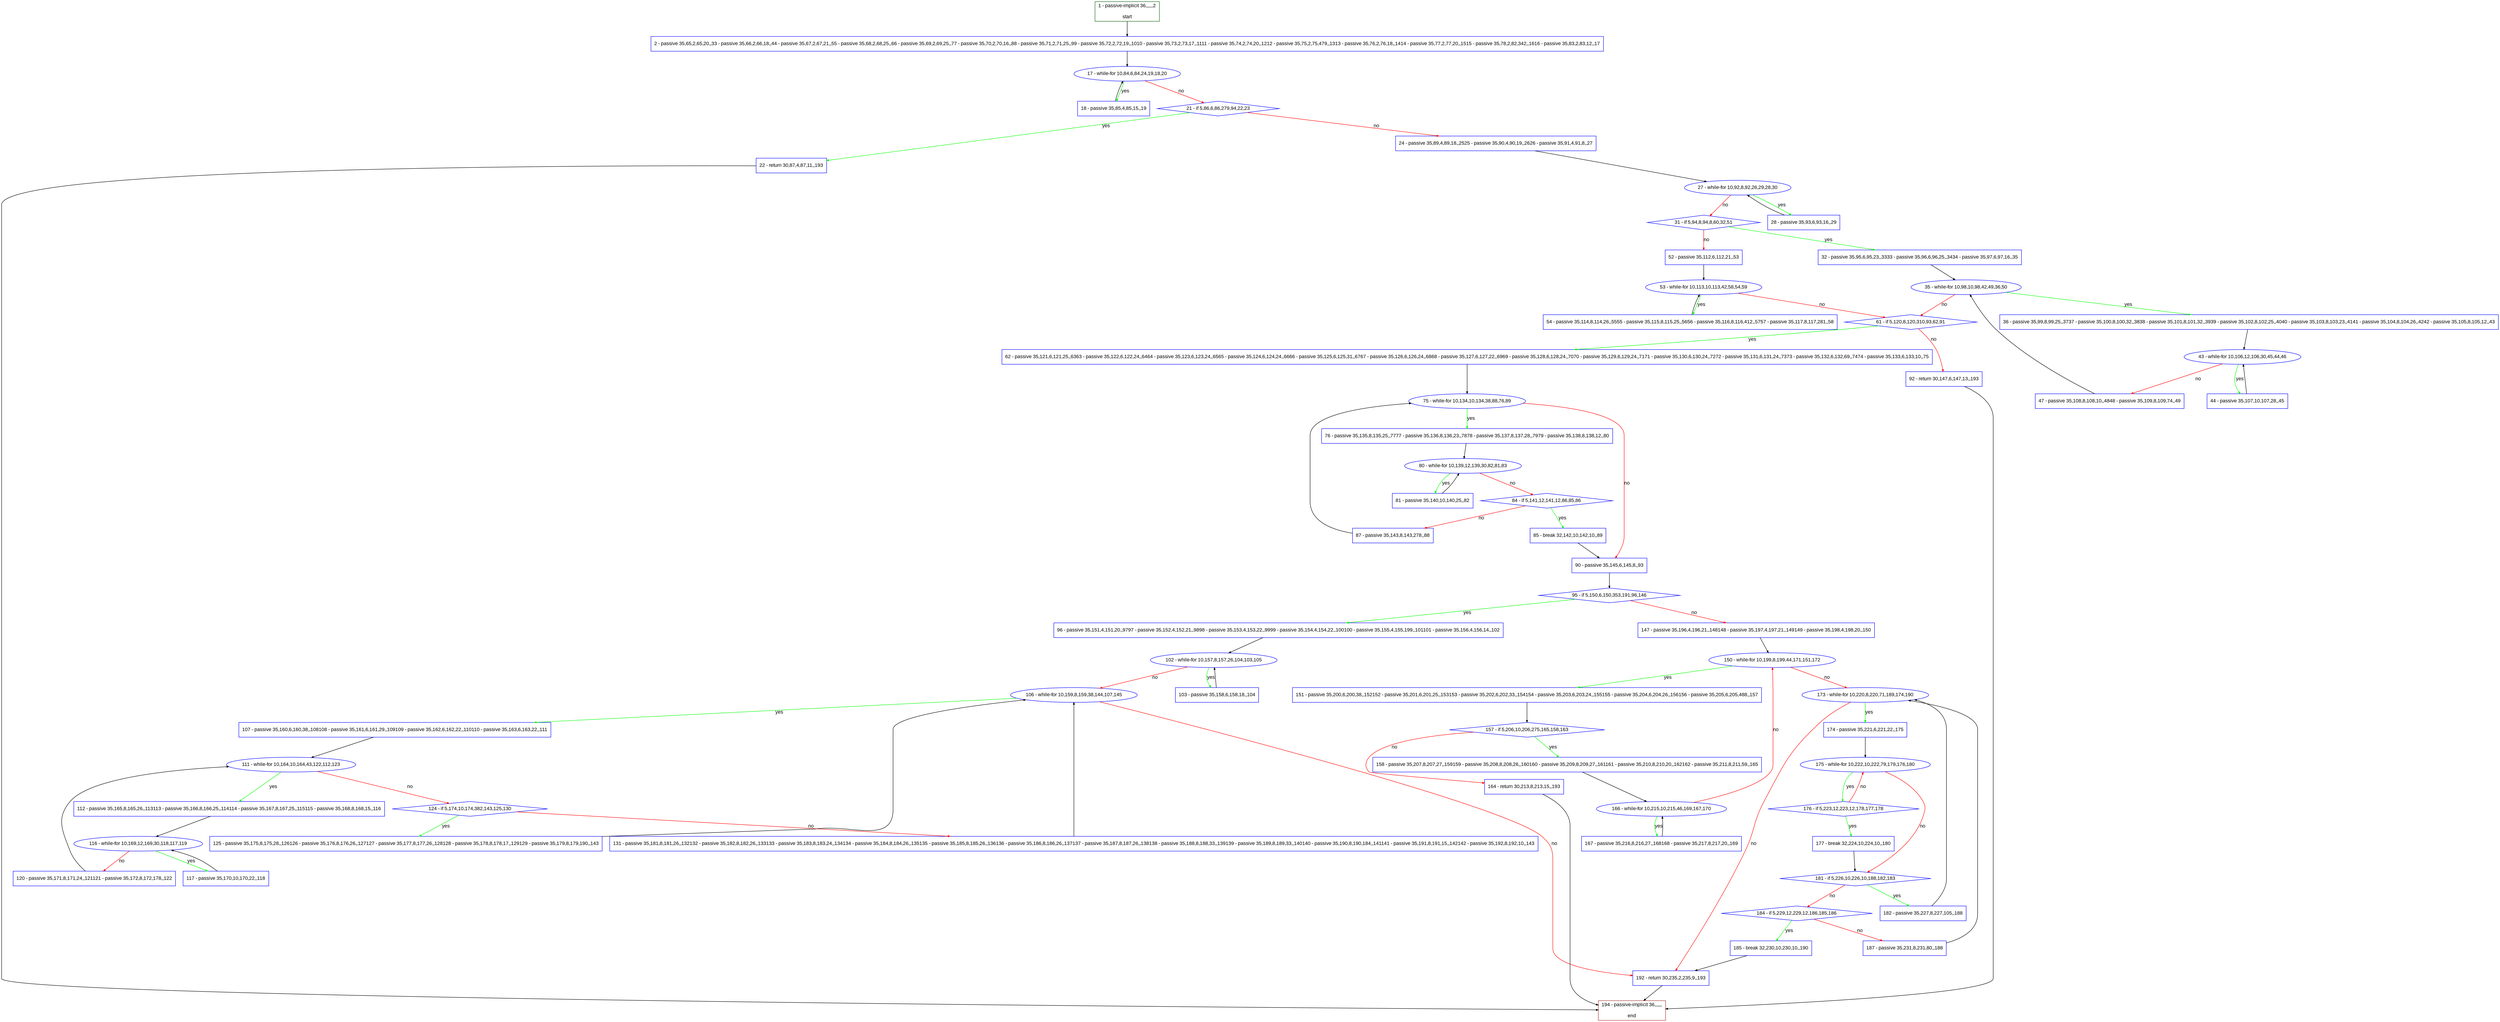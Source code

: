 digraph "" {
  graph [pack="true", label="", fontsize="12", packmode="clust", fontname="Arial", fillcolor="#FFFFCC", bgcolor="white", style="rounded,filled", compound="true"];
  node [node_initialized="no", label="", color="grey", fontsize="12", fillcolor="white", fontname="Arial", style="filled", shape="rectangle", compound="true", fixedsize="false"];
  edge [fontcolor="black", arrowhead="normal", arrowtail="none", arrowsize="0.5", ltail="", label="", color="black", fontsize="12", lhead="", fontname="Arial", dir="forward", compound="true"];
  __N1 [label="2 - passive 35,65,2,65,20,,33 - passive 35,66,2,66,18,,44 - passive 35,67,2,67,21,,55 - passive 35,68,2,68,25,,66 - passive 35,69,2,69,25,,77 - passive 35,70,2,70,16,,88 - passive 35,71,2,71,25,,99 - passive 35,72,2,72,19,,1010 - passive 35,73,2,73,17,,1111 - passive 35,74,2,74,20,,1212 - passive 35,75,2,75,479,,1313 - passive 35,76,2,76,18,,1414 - passive 35,77,2,77,20,,1515 - passive 35,78,2,82,342,,1616 - passive 35,83,2,83,12,,17", color="#0000ff", fillcolor="#ffffff", style="filled", shape="box"];
  __N2 [label="1 - passive-implicit 36,,,,,,2\n\nstart", color="#006400", fillcolor="#ffffff", style="filled", shape="box"];
  __N3 [label="17 - while-for 10,84,6,84,24,19,18,20", color="#0000ff", fillcolor="#ffffff", style="filled", shape="oval"];
  __N4 [label="18 - passive 35,85,4,85,15,,19", color="#0000ff", fillcolor="#ffffff", style="filled", shape="box"];
  __N5 [label="21 - if 5,86,6,86,279,94,22,23", color="#0000ff", fillcolor="#ffffff", style="filled", shape="diamond"];
  __N6 [label="22 - return 30,87,4,87,11,,193", color="#0000ff", fillcolor="#ffffff", style="filled", shape="box"];
  __N7 [label="24 - passive 35,89,4,89,18,,2525 - passive 35,90,4,90,19,,2626 - passive 35,91,4,91,8,,27", color="#0000ff", fillcolor="#ffffff", style="filled", shape="box"];
  __N8 [label="194 - passive-implicit 36,,,,,,\n\nend", color="#a52a2a", fillcolor="#ffffff", style="filled", shape="box"];
  __N9 [label="27 - while-for 10,92,8,92,26,29,28,30", color="#0000ff", fillcolor="#ffffff", style="filled", shape="oval"];
  __N10 [label="28 - passive 35,93,6,93,16,,29", color="#0000ff", fillcolor="#ffffff", style="filled", shape="box"];
  __N11 [label="31 - if 5,94,8,94,8,60,32,51", color="#0000ff", fillcolor="#ffffff", style="filled", shape="diamond"];
  __N12 [label="32 - passive 35,95,6,95,23,,3333 - passive 35,96,6,96,25,,3434 - passive 35,97,6,97,16,,35", color="#0000ff", fillcolor="#ffffff", style="filled", shape="box"];
  __N13 [label="52 - passive 35,112,6,112,21,,53", color="#0000ff", fillcolor="#ffffff", style="filled", shape="box"];
  __N14 [label="35 - while-for 10,98,10,98,42,49,36,50", color="#0000ff", fillcolor="#ffffff", style="filled", shape="oval"];
  __N15 [label="36 - passive 35,99,8,99,25,,3737 - passive 35,100,8,100,32,,3838 - passive 35,101,8,101,32,,3939 - passive 35,102,8,102,25,,4040 - passive 35,103,8,103,23,,4141 - passive 35,104,8,104,26,,4242 - passive 35,105,8,105,12,,43", color="#0000ff", fillcolor="#ffffff", style="filled", shape="box"];
  __N16 [label="61 - if 5,120,8,120,310,93,62,91", color="#0000ff", fillcolor="#ffffff", style="filled", shape="diamond"];
  __N17 [label="43 - while-for 10,106,12,106,30,45,44,46", color="#0000ff", fillcolor="#ffffff", style="filled", shape="oval"];
  __N18 [label="44 - passive 35,107,10,107,28,,45", color="#0000ff", fillcolor="#ffffff", style="filled", shape="box"];
  __N19 [label="47 - passive 35,108,8,108,10,,4848 - passive 35,109,8,109,74,,49", color="#0000ff", fillcolor="#ffffff", style="filled", shape="box"];
  __N20 [label="53 - while-for 10,113,10,113,42,58,54,59", color="#0000ff", fillcolor="#ffffff", style="filled", shape="oval"];
  __N21 [label="54 - passive 35,114,8,114,26,,5555 - passive 35,115,8,115,25,,5656 - passive 35,116,8,116,412,,5757 - passive 35,117,8,117,281,,58", color="#0000ff", fillcolor="#ffffff", style="filled", shape="box"];
  __N22 [label="62 - passive 35,121,6,121,25,,6363 - passive 35,122,6,122,24,,6464 - passive 35,123,6,123,24,,6565 - passive 35,124,6,124,24,,6666 - passive 35,125,6,125,31,,6767 - passive 35,126,6,126,24,,6868 - passive 35,127,6,127,22,,6969 - passive 35,128,6,128,24,,7070 - passive 35,129,6,129,24,,7171 - passive 35,130,6,130,24,,7272 - passive 35,131,6,131,24,,7373 - passive 35,132,6,132,69,,7474 - passive 35,133,6,133,10,,75", color="#0000ff", fillcolor="#ffffff", style="filled", shape="box"];
  __N23 [label="92 - return 30,147,6,147,13,,193", color="#0000ff", fillcolor="#ffffff", style="filled", shape="box"];
  __N24 [label="75 - while-for 10,134,10,134,38,88,76,89", color="#0000ff", fillcolor="#ffffff", style="filled", shape="oval"];
  __N25 [label="76 - passive 35,135,8,135,25,,7777 - passive 35,136,8,136,23,,7878 - passive 35,137,8,137,28,,7979 - passive 35,138,8,138,12,,80", color="#0000ff", fillcolor="#ffffff", style="filled", shape="box"];
  __N26 [label="90 - passive 35,145,6,145,8,,93", color="#0000ff", fillcolor="#ffffff", style="filled", shape="box"];
  __N27 [label="80 - while-for 10,139,12,139,30,82,81,83", color="#0000ff", fillcolor="#ffffff", style="filled", shape="oval"];
  __N28 [label="81 - passive 35,140,10,140,25,,82", color="#0000ff", fillcolor="#ffffff", style="filled", shape="box"];
  __N29 [label="84 - if 5,141,12,141,12,86,85,86", color="#0000ff", fillcolor="#ffffff", style="filled", shape="diamond"];
  __N30 [label="85 - break 32,142,10,142,10,,89", color="#0000ff", fillcolor="#ffffff", style="filled", shape="box"];
  __N31 [label="87 - passive 35,143,8,143,278,,88", color="#0000ff", fillcolor="#ffffff", style="filled", shape="box"];
  __N32 [label="95 - if 5,150,6,150,353,191,96,146", color="#0000ff", fillcolor="#ffffff", style="filled", shape="diamond"];
  __N33 [label="96 - passive 35,151,4,151,20,,9797 - passive 35,152,4,152,21,,9898 - passive 35,153,4,153,22,,9999 - passive 35,154,4,154,22,,100100 - passive 35,155,4,155,199,,101101 - passive 35,156,4,156,14,,102", color="#0000ff", fillcolor="#ffffff", style="filled", shape="box"];
  __N34 [label="147 - passive 35,196,4,196,21,,148148 - passive 35,197,4,197,21,,149149 - passive 35,198,4,198,20,,150", color="#0000ff", fillcolor="#ffffff", style="filled", shape="box"];
  __N35 [label="102 - while-for 10,157,8,157,26,104,103,105", color="#0000ff", fillcolor="#ffffff", style="filled", shape="oval"];
  __N36 [label="103 - passive 35,158,6,158,18,,104", color="#0000ff", fillcolor="#ffffff", style="filled", shape="box"];
  __N37 [label="106 - while-for 10,159,8,159,38,144,107,145", color="#0000ff", fillcolor="#ffffff", style="filled", shape="oval"];
  __N38 [label="107 - passive 35,160,6,160,38,,108108 - passive 35,161,6,161,29,,109109 - passive 35,162,6,162,22,,110110 - passive 35,163,6,163,22,,111", color="#0000ff", fillcolor="#ffffff", style="filled", shape="box"];
  __N39 [label="192 - return 30,235,2,235,9,,193", color="#0000ff", fillcolor="#ffffff", style="filled", shape="box"];
  __N40 [label="111 - while-for 10,164,10,164,43,122,112,123", color="#0000ff", fillcolor="#ffffff", style="filled", shape="oval"];
  __N41 [label="112 - passive 35,165,8,165,26,,113113 - passive 35,166,8,166,25,,114114 - passive 35,167,8,167,25,,115115 - passive 35,168,8,168,15,,116", color="#0000ff", fillcolor="#ffffff", style="filled", shape="box"];
  __N42 [label="124 - if 5,174,10,174,382,143,125,130", color="#0000ff", fillcolor="#ffffff", style="filled", shape="diamond"];
  __N43 [label="116 - while-for 10,169,12,169,30,118,117,119", color="#0000ff", fillcolor="#ffffff", style="filled", shape="oval"];
  __N44 [label="117 - passive 35,170,10,170,22,,118", color="#0000ff", fillcolor="#ffffff", style="filled", shape="box"];
  __N45 [label="120 - passive 35,171,8,171,24,,121121 - passive 35,172,8,172,178,,122", color="#0000ff", fillcolor="#ffffff", style="filled", shape="box"];
  __N46 [label="125 - passive 35,175,8,175,28,,126126 - passive 35,176,8,176,26,,127127 - passive 35,177,8,177,26,,128128 - passive 35,178,8,178,17,,129129 - passive 35,179,8,179,190,,143", color="#0000ff", fillcolor="#ffffff", style="filled", shape="box"];
  __N47 [label="131 - passive 35,181,8,181,26,,132132 - passive 35,182,8,182,26,,133133 - passive 35,183,8,183,24,,134134 - passive 35,184,8,184,26,,135135 - passive 35,185,8,185,26,,136136 - passive 35,186,8,186,26,,137137 - passive 35,187,8,187,26,,138138 - passive 35,188,8,188,33,,139139 - passive 35,189,8,189,33,,140140 - passive 35,190,8,190,184,,141141 - passive 35,191,8,191,15,,142142 - passive 35,192,8,192,10,,143", color="#0000ff", fillcolor="#ffffff", style="filled", shape="box"];
  __N48 [label="150 - while-for 10,199,8,199,44,171,151,172", color="#0000ff", fillcolor="#ffffff", style="filled", shape="oval"];
  __N49 [label="151 - passive 35,200,6,200,38,,152152 - passive 35,201,6,201,25,,153153 - passive 35,202,6,202,33,,154154 - passive 35,203,6,203,24,,155155 - passive 35,204,6,204,26,,156156 - passive 35,205,6,205,488,,157", color="#0000ff", fillcolor="#ffffff", style="filled", shape="box"];
  __N50 [label="173 - while-for 10,220,8,220,71,189,174,190", color="#0000ff", fillcolor="#ffffff", style="filled", shape="oval"];
  __N51 [label="157 - if 5,206,10,206,275,165,158,163", color="#0000ff", fillcolor="#ffffff", style="filled", shape="diamond"];
  __N52 [label="158 - passive 35,207,8,207,27,,159159 - passive 35,208,8,208,26,,160160 - passive 35,209,8,209,27,,161161 - passive 35,210,8,210,20,,162162 - passive 35,211,8,211,59,,165", color="#0000ff", fillcolor="#ffffff", style="filled", shape="box"];
  __N53 [label="164 - return 30,213,8,213,15,,193", color="#0000ff", fillcolor="#ffffff", style="filled", shape="box"];
  __N54 [label="166 - while-for 10,215,10,215,46,169,167,170", color="#0000ff", fillcolor="#ffffff", style="filled", shape="oval"];
  __N55 [label="167 - passive 35,216,8,216,27,,168168 - passive 35,217,8,217,20,,169", color="#0000ff", fillcolor="#ffffff", style="filled", shape="box"];
  __N56 [label="174 - passive 35,221,6,221,22,,175", color="#0000ff", fillcolor="#ffffff", style="filled", shape="box"];
  __N57 [label="175 - while-for 10,222,10,222,79,179,176,180", color="#0000ff", fillcolor="#ffffff", style="filled", shape="oval"];
  __N58 [label="176 - if 5,223,12,223,12,178,177,178", color="#0000ff", fillcolor="#ffffff", style="filled", shape="diamond"];
  __N59 [label="181 - if 5,226,10,226,10,188,182,183", color="#0000ff", fillcolor="#ffffff", style="filled", shape="diamond"];
  __N60 [label="177 - break 32,224,10,224,10,,180", color="#0000ff", fillcolor="#ffffff", style="filled", shape="box"];
  __N61 [label="182 - passive 35,227,8,227,105,,188", color="#0000ff", fillcolor="#ffffff", style="filled", shape="box"];
  __N62 [label="184 - if 5,229,12,229,12,186,185,186", color="#0000ff", fillcolor="#ffffff", style="filled", shape="diamond"];
  __N63 [label="185 - break 32,230,10,230,10,,190", color="#0000ff", fillcolor="#ffffff", style="filled", shape="box"];
  __N64 [label="187 - passive 35,231,8,231,80,,188", color="#0000ff", fillcolor="#ffffff", style="filled", shape="box"];
  __N2 -> __N1 [arrowhead="normal", arrowtail="none", color="#000000", label="", dir="forward"];
  __N1 -> __N3 [arrowhead="normal", arrowtail="none", color="#000000", label="", dir="forward"];
  __N3 -> __N4 [arrowhead="normal", arrowtail="none", color="#00ff00", label="yes", dir="forward"];
  __N4 -> __N3 [arrowhead="normal", arrowtail="none", color="#000000", label="", dir="forward"];
  __N3 -> __N5 [arrowhead="normal", arrowtail="none", color="#ff0000", label="no", dir="forward"];
  __N5 -> __N6 [arrowhead="normal", arrowtail="none", color="#00ff00", label="yes", dir="forward"];
  __N5 -> __N7 [arrowhead="normal", arrowtail="none", color="#ff0000", label="no", dir="forward"];
  __N6 -> __N8 [arrowhead="normal", arrowtail="none", color="#000000", label="", dir="forward"];
  __N7 -> __N9 [arrowhead="normal", arrowtail="none", color="#000000", label="", dir="forward"];
  __N9 -> __N10 [arrowhead="normal", arrowtail="none", color="#00ff00", label="yes", dir="forward"];
  __N10 -> __N9 [arrowhead="normal", arrowtail="none", color="#000000", label="", dir="forward"];
  __N9 -> __N11 [arrowhead="normal", arrowtail="none", color="#ff0000", label="no", dir="forward"];
  __N11 -> __N12 [arrowhead="normal", arrowtail="none", color="#00ff00", label="yes", dir="forward"];
  __N11 -> __N13 [arrowhead="normal", arrowtail="none", color="#ff0000", label="no", dir="forward"];
  __N12 -> __N14 [arrowhead="normal", arrowtail="none", color="#000000", label="", dir="forward"];
  __N14 -> __N15 [arrowhead="normal", arrowtail="none", color="#00ff00", label="yes", dir="forward"];
  __N14 -> __N16 [arrowhead="normal", arrowtail="none", color="#ff0000", label="no", dir="forward"];
  __N15 -> __N17 [arrowhead="normal", arrowtail="none", color="#000000", label="", dir="forward"];
  __N17 -> __N18 [arrowhead="normal", arrowtail="none", color="#00ff00", label="yes", dir="forward"];
  __N18 -> __N17 [arrowhead="normal", arrowtail="none", color="#000000", label="", dir="forward"];
  __N17 -> __N19 [arrowhead="normal", arrowtail="none", color="#ff0000", label="no", dir="forward"];
  __N19 -> __N14 [arrowhead="normal", arrowtail="none", color="#000000", label="", dir="forward"];
  __N13 -> __N20 [arrowhead="normal", arrowtail="none", color="#000000", label="", dir="forward"];
  __N20 -> __N21 [arrowhead="normal", arrowtail="none", color="#00ff00", label="yes", dir="forward"];
  __N21 -> __N20 [arrowhead="normal", arrowtail="none", color="#000000", label="", dir="forward"];
  __N20 -> __N16 [arrowhead="normal", arrowtail="none", color="#ff0000", label="no", dir="forward"];
  __N16 -> __N22 [arrowhead="normal", arrowtail="none", color="#00ff00", label="yes", dir="forward"];
  __N16 -> __N23 [arrowhead="normal", arrowtail="none", color="#ff0000", label="no", dir="forward"];
  __N22 -> __N24 [arrowhead="normal", arrowtail="none", color="#000000", label="", dir="forward"];
  __N24 -> __N25 [arrowhead="normal", arrowtail="none", color="#00ff00", label="yes", dir="forward"];
  __N24 -> __N26 [arrowhead="normal", arrowtail="none", color="#ff0000", label="no", dir="forward"];
  __N25 -> __N27 [arrowhead="normal", arrowtail="none", color="#000000", label="", dir="forward"];
  __N27 -> __N28 [arrowhead="normal", arrowtail="none", color="#00ff00", label="yes", dir="forward"];
  __N28 -> __N27 [arrowhead="normal", arrowtail="none", color="#000000", label="", dir="forward"];
  __N27 -> __N29 [arrowhead="normal", arrowtail="none", color="#ff0000", label="no", dir="forward"];
  __N29 -> __N30 [arrowhead="normal", arrowtail="none", color="#00ff00", label="yes", dir="forward"];
  __N29 -> __N31 [arrowhead="normal", arrowtail="none", color="#ff0000", label="no", dir="forward"];
  __N30 -> __N26 [arrowhead="normal", arrowtail="none", color="#000000", label="", dir="forward"];
  __N31 -> __N24 [arrowhead="normal", arrowtail="none", color="#000000", label="", dir="forward"];
  __N26 -> __N32 [arrowhead="normal", arrowtail="none", color="#000000", label="", dir="forward"];
  __N23 -> __N8 [arrowhead="normal", arrowtail="none", color="#000000", label="", dir="forward"];
  __N32 -> __N33 [arrowhead="normal", arrowtail="none", color="#00ff00", label="yes", dir="forward"];
  __N32 -> __N34 [arrowhead="normal", arrowtail="none", color="#ff0000", label="no", dir="forward"];
  __N33 -> __N35 [arrowhead="normal", arrowtail="none", color="#000000", label="", dir="forward"];
  __N35 -> __N36 [arrowhead="normal", arrowtail="none", color="#00ff00", label="yes", dir="forward"];
  __N36 -> __N35 [arrowhead="normal", arrowtail="none", color="#000000", label="", dir="forward"];
  __N35 -> __N37 [arrowhead="normal", arrowtail="none", color="#ff0000", label="no", dir="forward"];
  __N37 -> __N38 [arrowhead="normal", arrowtail="none", color="#00ff00", label="yes", dir="forward"];
  __N37 -> __N39 [arrowhead="normal", arrowtail="none", color="#ff0000", label="no", dir="forward"];
  __N38 -> __N40 [arrowhead="normal", arrowtail="none", color="#000000", label="", dir="forward"];
  __N40 -> __N41 [arrowhead="normal", arrowtail="none", color="#00ff00", label="yes", dir="forward"];
  __N40 -> __N42 [arrowhead="normal", arrowtail="none", color="#ff0000", label="no", dir="forward"];
  __N41 -> __N43 [arrowhead="normal", arrowtail="none", color="#000000", label="", dir="forward"];
  __N43 -> __N44 [arrowhead="normal", arrowtail="none", color="#00ff00", label="yes", dir="forward"];
  __N44 -> __N43 [arrowhead="normal", arrowtail="none", color="#000000", label="", dir="forward"];
  __N43 -> __N45 [arrowhead="normal", arrowtail="none", color="#ff0000", label="no", dir="forward"];
  __N45 -> __N40 [arrowhead="normal", arrowtail="none", color="#000000", label="", dir="forward"];
  __N42 -> __N46 [arrowhead="normal", arrowtail="none", color="#00ff00", label="yes", dir="forward"];
  __N42 -> __N47 [arrowhead="normal", arrowtail="none", color="#ff0000", label="no", dir="forward"];
  __N46 -> __N37 [arrowhead="normal", arrowtail="none", color="#000000", label="", dir="forward"];
  __N47 -> __N37 [arrowhead="normal", arrowtail="none", color="#000000", label="", dir="forward"];
  __N34 -> __N48 [arrowhead="normal", arrowtail="none", color="#000000", label="", dir="forward"];
  __N48 -> __N49 [arrowhead="normal", arrowtail="none", color="#00ff00", label="yes", dir="forward"];
  __N48 -> __N50 [arrowhead="normal", arrowtail="none", color="#ff0000", label="no", dir="forward"];
  __N49 -> __N51 [arrowhead="normal", arrowtail="none", color="#000000", label="", dir="forward"];
  __N51 -> __N52 [arrowhead="normal", arrowtail="none", color="#00ff00", label="yes", dir="forward"];
  __N51 -> __N53 [arrowhead="normal", arrowtail="none", color="#ff0000", label="no", dir="forward"];
  __N52 -> __N54 [arrowhead="normal", arrowtail="none", color="#000000", label="", dir="forward"];
  __N53 -> __N8 [arrowhead="normal", arrowtail="none", color="#000000", label="", dir="forward"];
  __N54 -> __N48 [arrowhead="normal", arrowtail="none", color="#ff0000", label="no", dir="forward"];
  __N54 -> __N55 [arrowhead="normal", arrowtail="none", color="#00ff00", label="yes", dir="forward"];
  __N55 -> __N54 [arrowhead="normal", arrowtail="none", color="#000000", label="", dir="forward"];
  __N50 -> __N56 [arrowhead="normal", arrowtail="none", color="#00ff00", label="yes", dir="forward"];
  __N50 -> __N39 [arrowhead="normal", arrowtail="none", color="#ff0000", label="no", dir="forward"];
  __N56 -> __N57 [arrowhead="normal", arrowtail="none", color="#000000", label="", dir="forward"];
  __N57 -> __N58 [arrowhead="normal", arrowtail="none", color="#00ff00", label="yes", dir="forward"];
  __N58 -> __N57 [arrowhead="normal", arrowtail="none", color="#ff0000", label="no", dir="forward"];
  __N57 -> __N59 [arrowhead="normal", arrowtail="none", color="#ff0000", label="no", dir="forward"];
  __N58 -> __N60 [arrowhead="normal", arrowtail="none", color="#00ff00", label="yes", dir="forward"];
  __N60 -> __N59 [arrowhead="normal", arrowtail="none", color="#000000", label="", dir="forward"];
  __N59 -> __N61 [arrowhead="normal", arrowtail="none", color="#00ff00", label="yes", dir="forward"];
  __N59 -> __N62 [arrowhead="normal", arrowtail="none", color="#ff0000", label="no", dir="forward"];
  __N61 -> __N50 [arrowhead="normal", arrowtail="none", color="#000000", label="", dir="forward"];
  __N62 -> __N63 [arrowhead="normal", arrowtail="none", color="#00ff00", label="yes", dir="forward"];
  __N62 -> __N64 [arrowhead="normal", arrowtail="none", color="#ff0000", label="no", dir="forward"];
  __N63 -> __N39 [arrowhead="normal", arrowtail="none", color="#000000", label="", dir="forward"];
  __N64 -> __N50 [arrowhead="normal", arrowtail="none", color="#000000", label="", dir="forward"];
  __N39 -> __N8 [arrowhead="normal", arrowtail="none", color="#000000", label="", dir="forward"];
}
